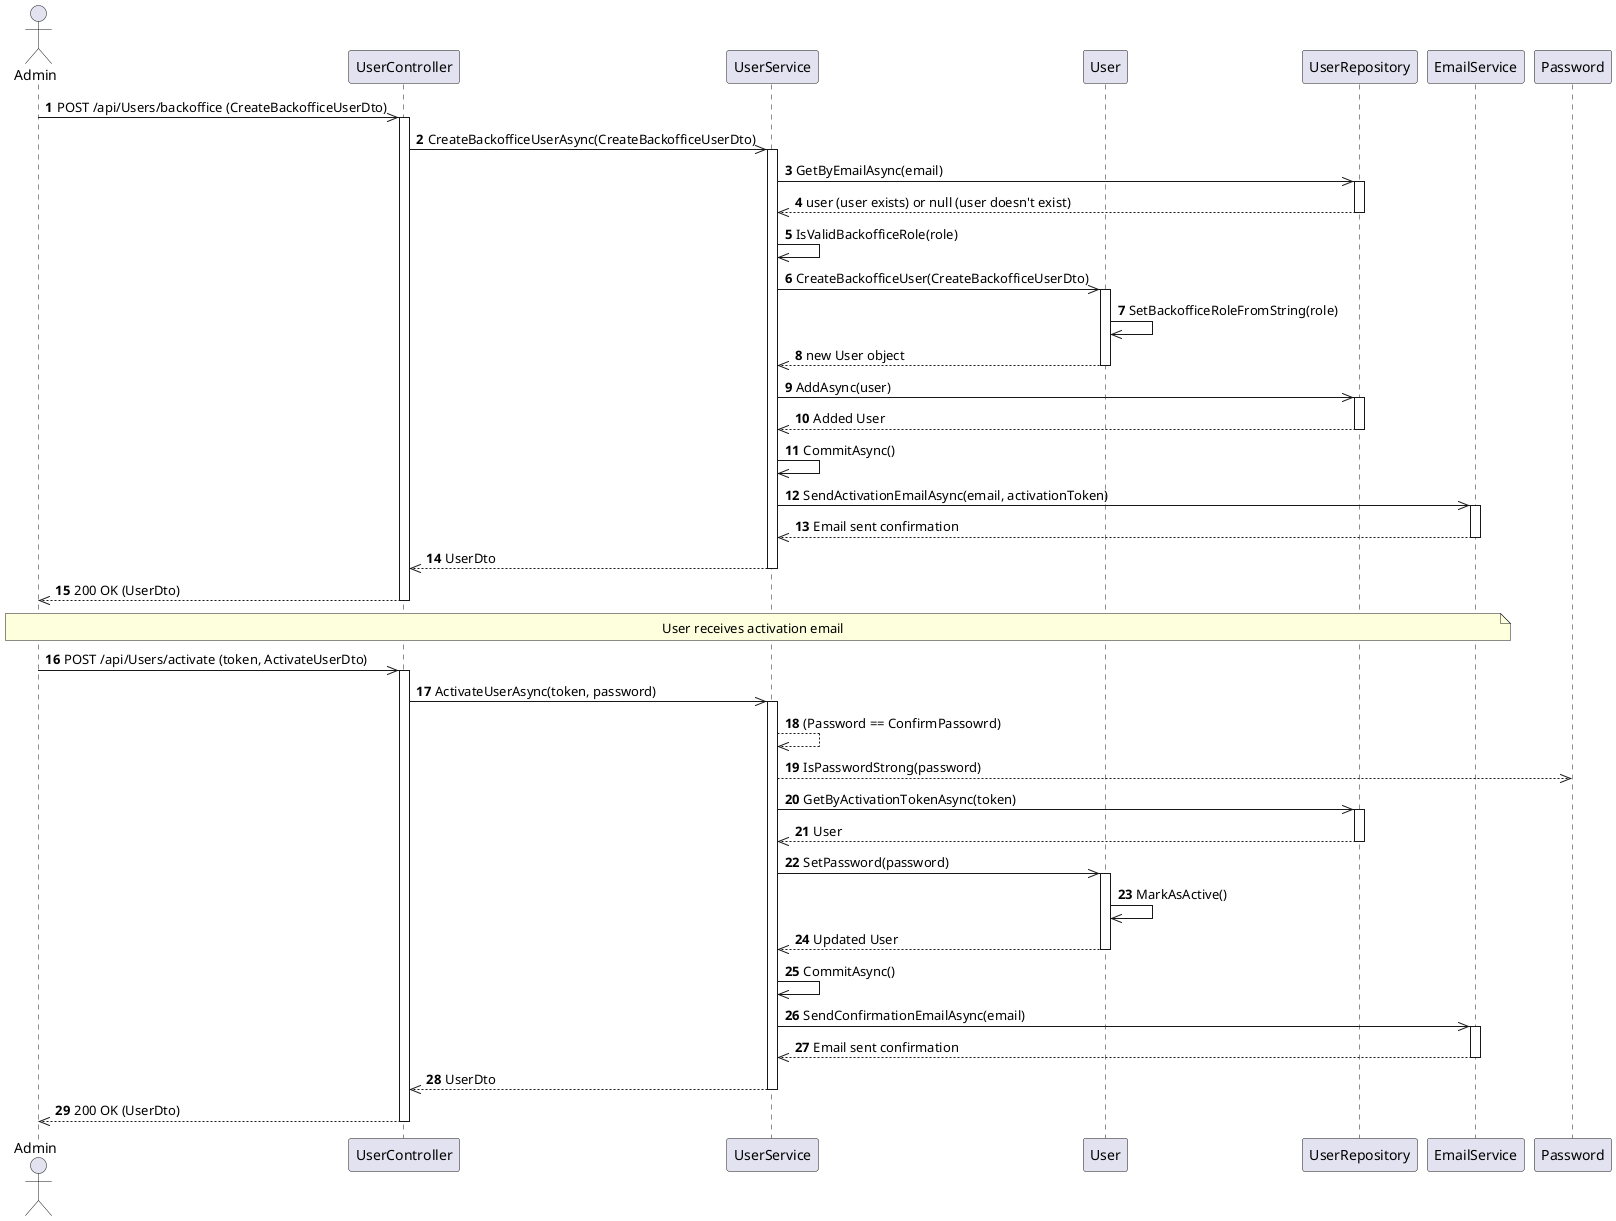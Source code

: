 ﻿@startuml


autonumber

        actor Admin
        participant UserController as UC
        participant UserService as US
        participant User as U
        participant UserRepository as UR
        participant EmailService as ES
    
        Admin->>UC: POST /api/Users/backoffice (CreateBackofficeUserDto)
        activate UC
        UC->>US: CreateBackofficeUserAsync(CreateBackofficeUserDto)
        activate US
        US->>UR: GetByEmailAsync(email)
        activate UR
        UR-->>US: user (user exists) or null (user doesn't exist)
        deactivate UR
        US->>US: IsValidBackofficeRole(role)
        US->>U: CreateBackofficeUser(CreateBackofficeUserDto)
        activate U
        U->>U: SetBackofficeRoleFromString(role)
        U-->>US: new User object
        deactivate U
        US->>UR: AddAsync(user)
        activate UR
        UR-->>US: Added User
        deactivate UR
        US->>US: CommitAsync()
        US->>ES: SendActivationEmailAsync(email, activationToken)
        activate ES
        ES-->>US: Email sent confirmation
        deactivate ES
        US-->>UC: UserDto
        deactivate US
        UC-->>Admin: 200 OK (UserDto)
        deactivate UC
    
        Note over Admin,ES: User receives activation email
    
        Admin->>UC: POST /api/Users/activate (token, ActivateUserDto)
        activate UC
        UC->>US: ActivateUserAsync(token, password)
        activate US
        US-->>US: (Password == ConfirmPassowrd)
        US-->>Password: IsPasswordStrong(password)
        US->>UR: GetByActivationTokenAsync(token)
        activate UR
        UR-->>US: User
        deactivate UR
        US->>U: SetPassword(password)
        activate U
        U->>U: MarkAsActive()
        U-->>US: Updated User
        deactivate U
        US->>US: CommitAsync()
        US->>ES: SendConfirmationEmailAsync(email)
        activate ES
        ES-->>US: Email sent confirmation
        deactivate ES
        US-->>UC: UserDto
        deactivate US
        UC-->>Admin: 200 OK (UserDto)
        deactivate UC
@enduml